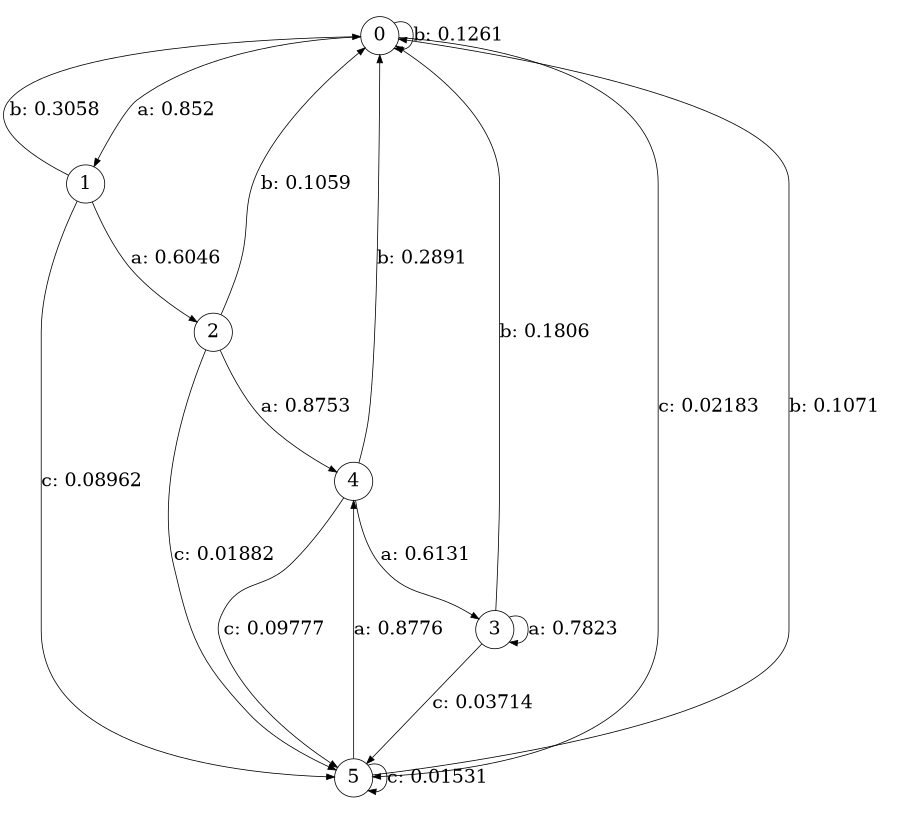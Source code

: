 digraph "d6-300nw-t0-cen-SML" {
size = "6,8.5";
ratio = "fill";
node [shape = circle];
node [fontsize = 24];
edge [fontsize = 24];
0 -> 1 [label = "a: 0.852    "];
0 -> 0 [label = "b: 0.1261   "];
0 -> 5 [label = "c: 0.02183  "];
1 -> 2 [label = "a: 0.6046   "];
1 -> 0 [label = "b: 0.3058   "];
1 -> 5 [label = "c: 0.08962  "];
2 -> 4 [label = "a: 0.8753   "];
2 -> 0 [label = "b: 0.1059   "];
2 -> 5 [label = "c: 0.01882  "];
3 -> 3 [label = "a: 0.7823   "];
3 -> 0 [label = "b: 0.1806   "];
3 -> 5 [label = "c: 0.03714  "];
4 -> 3 [label = "a: 0.6131   "];
4 -> 0 [label = "b: 0.2891   "];
4 -> 5 [label = "c: 0.09777  "];
5 -> 4 [label = "a: 0.8776   "];
5 -> 0 [label = "b: 0.1071   "];
5 -> 5 [label = "c: 0.01531  "];
}